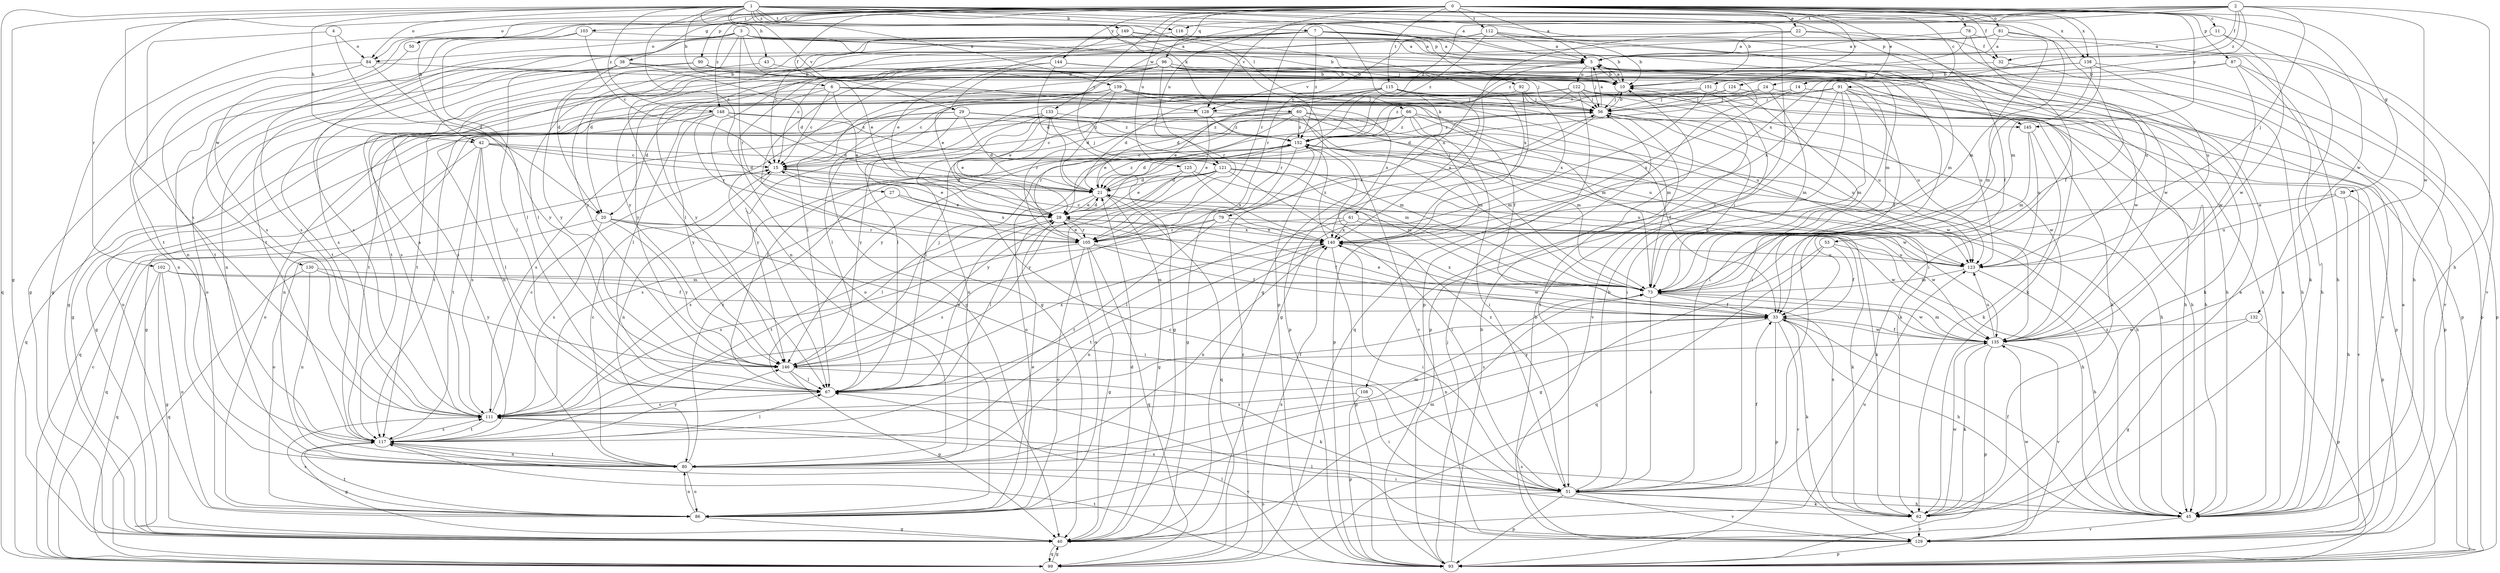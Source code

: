 strict digraph  {
0;
1;
2;
3;
4;
5;
6;
7;
10;
11;
14;
15;
20;
21;
22;
24;
27;
28;
29;
32;
33;
38;
39;
40;
42;
43;
45;
50;
51;
53;
56;
60;
61;
62;
66;
67;
73;
78;
79;
80;
81;
84;
86;
87;
90;
91;
92;
93;
96;
99;
102;
103;
105;
108;
111;
112;
115;
116;
117;
121;
122;
123;
124;
125;
128;
129;
130;
132;
133;
135;
138;
139;
140;
144;
145;
146;
148;
149;
151;
152;
0 -> 5  [label=a];
0 -> 11  [label=c];
0 -> 14  [label=c];
0 -> 22  [label=e];
0 -> 24  [label=e];
0 -> 29  [label=f];
0 -> 32  [label=f];
0 -> 38  [label=g];
0 -> 39  [label=g];
0 -> 42  [label=h];
0 -> 50  [label=i];
0 -> 73  [label=m];
0 -> 78  [label=n];
0 -> 81  [label=o];
0 -> 84  [label=o];
0 -> 87  [label=p];
0 -> 90  [label=p];
0 -> 96  [label=q];
0 -> 102  [label=r];
0 -> 103  [label=r];
0 -> 112  [label=t];
0 -> 115  [label=t];
0 -> 121  [label=u];
0 -> 124  [label=v];
0 -> 125  [label=v];
0 -> 128  [label=v];
0 -> 130  [label=w];
0 -> 132  [label=w];
0 -> 138  [label=x];
0 -> 144  [label=y];
0 -> 145  [label=y];
0 -> 148  [label=z];
1 -> 5  [label=a];
1 -> 6  [label=b];
1 -> 7  [label=b];
1 -> 10  [label=b];
1 -> 27  [label=e];
1 -> 40  [label=g];
1 -> 42  [label=h];
1 -> 43  [label=h];
1 -> 60  [label=k];
1 -> 61  [label=k];
1 -> 66  [label=l];
1 -> 73  [label=m];
1 -> 84  [label=o];
1 -> 91  [label=p];
1 -> 92  [label=p];
1 -> 99  [label=q];
1 -> 108  [label=s];
1 -> 111  [label=s];
1 -> 116  [label=t];
1 -> 128  [label=v];
1 -> 138  [label=x];
1 -> 139  [label=x];
1 -> 148  [label=z];
1 -> 149  [label=z];
2 -> 32  [label=f];
2 -> 45  [label=h];
2 -> 53  [label=j];
2 -> 105  [label=r];
2 -> 116  [label=t];
2 -> 121  [label=u];
2 -> 133  [label=w];
2 -> 135  [label=w];
2 -> 140  [label=x];
2 -> 151  [label=z];
2 -> 152  [label=z];
3 -> 10  [label=b];
3 -> 20  [label=d];
3 -> 28  [label=e];
3 -> 40  [label=g];
3 -> 45  [label=h];
3 -> 56  [label=j];
3 -> 73  [label=m];
3 -> 84  [label=o];
3 -> 93  [label=p];
3 -> 105  [label=r];
3 -> 117  [label=t];
4 -> 20  [label=d];
4 -> 84  [label=o];
4 -> 117  [label=t];
5 -> 10  [label=b];
5 -> 51  [label=i];
5 -> 56  [label=j];
5 -> 62  [label=k];
5 -> 67  [label=l];
5 -> 79  [label=n];
5 -> 117  [label=t];
5 -> 122  [label=u];
5 -> 128  [label=v];
6 -> 15  [label=c];
6 -> 20  [label=d];
6 -> 28  [label=e];
6 -> 56  [label=j];
6 -> 73  [label=m];
6 -> 111  [label=s];
6 -> 145  [label=y];
7 -> 5  [label=a];
7 -> 10  [label=b];
7 -> 15  [label=c];
7 -> 20  [label=d];
7 -> 32  [label=f];
7 -> 80  [label=n];
7 -> 135  [label=w];
7 -> 145  [label=y];
7 -> 146  [label=y];
7 -> 152  [label=z];
10 -> 5  [label=a];
10 -> 56  [label=j];
11 -> 5  [label=a];
11 -> 62  [label=k];
11 -> 135  [label=w];
14 -> 128  [label=v];
14 -> 129  [label=v];
14 -> 140  [label=x];
15 -> 21  [label=d];
15 -> 28  [label=e];
15 -> 56  [label=j];
15 -> 80  [label=n];
20 -> 45  [label=h];
20 -> 51  [label=i];
20 -> 99  [label=q];
20 -> 105  [label=r];
20 -> 111  [label=s];
20 -> 146  [label=y];
21 -> 28  [label=e];
21 -> 40  [label=g];
21 -> 56  [label=j];
21 -> 62  [label=k];
21 -> 67  [label=l];
21 -> 99  [label=q];
21 -> 152  [label=z];
22 -> 5  [label=a];
22 -> 33  [label=f];
22 -> 40  [label=g];
22 -> 123  [label=u];
22 -> 146  [label=y];
24 -> 21  [label=d];
24 -> 45  [label=h];
24 -> 56  [label=j];
24 -> 67  [label=l];
24 -> 73  [label=m];
27 -> 28  [label=e];
27 -> 111  [label=s];
27 -> 140  [label=x];
28 -> 21  [label=d];
28 -> 33  [label=f];
28 -> 67  [label=l];
28 -> 105  [label=r];
28 -> 117  [label=t];
28 -> 140  [label=x];
29 -> 21  [label=d];
29 -> 73  [label=m];
29 -> 80  [label=n];
29 -> 86  [label=o];
29 -> 123  [label=u];
29 -> 146  [label=y];
29 -> 152  [label=z];
32 -> 67  [label=l];
32 -> 129  [label=v];
33 -> 28  [label=e];
33 -> 45  [label=h];
33 -> 62  [label=k];
33 -> 80  [label=n];
33 -> 93  [label=p];
33 -> 111  [label=s];
33 -> 129  [label=v];
33 -> 135  [label=w];
38 -> 10  [label=b];
38 -> 21  [label=d];
38 -> 45  [label=h];
38 -> 67  [label=l];
38 -> 80  [label=n];
38 -> 86  [label=o];
38 -> 146  [label=y];
39 -> 28  [label=e];
39 -> 45  [label=h];
39 -> 93  [label=p];
39 -> 123  [label=u];
40 -> 21  [label=d];
40 -> 99  [label=q];
40 -> 123  [label=u];
42 -> 15  [label=c];
42 -> 21  [label=d];
42 -> 67  [label=l];
42 -> 73  [label=m];
42 -> 99  [label=q];
42 -> 111  [label=s];
42 -> 117  [label=t];
43 -> 10  [label=b];
43 -> 111  [label=s];
45 -> 5  [label=a];
45 -> 33  [label=f];
45 -> 111  [label=s];
45 -> 129  [label=v];
45 -> 152  [label=z];
50 -> 111  [label=s];
51 -> 10  [label=b];
51 -> 15  [label=c];
51 -> 33  [label=f];
51 -> 45  [label=h];
51 -> 62  [label=k];
51 -> 86  [label=o];
51 -> 93  [label=p];
51 -> 111  [label=s];
51 -> 129  [label=v];
51 -> 152  [label=z];
53 -> 33  [label=f];
53 -> 40  [label=g];
53 -> 99  [label=q];
53 -> 123  [label=u];
56 -> 5  [label=a];
56 -> 10  [label=b];
56 -> 51  [label=i];
56 -> 105  [label=r];
56 -> 123  [label=u];
56 -> 135  [label=w];
56 -> 152  [label=z];
60 -> 15  [label=c];
60 -> 28  [label=e];
60 -> 40  [label=g];
60 -> 62  [label=k];
60 -> 73  [label=m];
60 -> 105  [label=r];
60 -> 129  [label=v];
60 -> 135  [label=w];
60 -> 152  [label=z];
61 -> 62  [label=k];
61 -> 67  [label=l];
61 -> 86  [label=o];
61 -> 135  [label=w];
61 -> 140  [label=x];
62 -> 5  [label=a];
62 -> 129  [label=v];
62 -> 135  [label=w];
62 -> 140  [label=x];
66 -> 33  [label=f];
66 -> 40  [label=g];
66 -> 45  [label=h];
66 -> 51  [label=i];
66 -> 67  [label=l];
66 -> 93  [label=p];
66 -> 146  [label=y];
66 -> 152  [label=z];
67 -> 28  [label=e];
67 -> 33  [label=f];
67 -> 111  [label=s];
73 -> 33  [label=f];
73 -> 51  [label=i];
73 -> 56  [label=j];
73 -> 135  [label=w];
73 -> 140  [label=x];
78 -> 5  [label=a];
78 -> 45  [label=h];
78 -> 51  [label=i];
78 -> 152  [label=z];
79 -> 105  [label=r];
79 -> 111  [label=s];
79 -> 117  [label=t];
79 -> 135  [label=w];
79 -> 140  [label=x];
80 -> 15  [label=c];
80 -> 51  [label=i];
80 -> 73  [label=m];
80 -> 86  [label=o];
80 -> 117  [label=t];
80 -> 140  [label=x];
80 -> 152  [label=z];
81 -> 5  [label=a];
81 -> 33  [label=f];
81 -> 51  [label=i];
81 -> 80  [label=n];
81 -> 111  [label=s];
81 -> 129  [label=v];
84 -> 10  [label=b];
84 -> 80  [label=n];
84 -> 117  [label=t];
84 -> 146  [label=y];
86 -> 28  [label=e];
86 -> 40  [label=g];
86 -> 73  [label=m];
86 -> 80  [label=n];
86 -> 111  [label=s];
86 -> 117  [label=t];
87 -> 10  [label=b];
87 -> 45  [label=h];
87 -> 93  [label=p];
87 -> 135  [label=w];
87 -> 140  [label=x];
90 -> 10  [label=b];
90 -> 40  [label=g];
90 -> 62  [label=k];
90 -> 117  [label=t];
91 -> 33  [label=f];
91 -> 45  [label=h];
91 -> 51  [label=i];
91 -> 56  [label=j];
91 -> 67  [label=l];
91 -> 93  [label=p];
91 -> 105  [label=r];
91 -> 123  [label=u];
91 -> 129  [label=v];
92 -> 56  [label=j];
92 -> 93  [label=p];
92 -> 117  [label=t];
92 -> 140  [label=x];
93 -> 10  [label=b];
93 -> 56  [label=j];
93 -> 67  [label=l];
93 -> 117  [label=t];
96 -> 10  [label=b];
96 -> 15  [label=c];
96 -> 40  [label=g];
96 -> 45  [label=h];
96 -> 51  [label=i];
96 -> 86  [label=o];
96 -> 93  [label=p];
96 -> 105  [label=r];
96 -> 117  [label=t];
96 -> 135  [label=w];
96 -> 146  [label=y];
99 -> 15  [label=c];
99 -> 40  [label=g];
99 -> 140  [label=x];
99 -> 152  [label=z];
102 -> 33  [label=f];
102 -> 40  [label=g];
102 -> 73  [label=m];
102 -> 86  [label=o];
102 -> 99  [label=q];
103 -> 5  [label=a];
103 -> 15  [label=c];
103 -> 67  [label=l];
103 -> 111  [label=s];
105 -> 28  [label=e];
105 -> 33  [label=f];
105 -> 40  [label=g];
105 -> 86  [label=o];
105 -> 99  [label=q];
105 -> 111  [label=s];
105 -> 135  [label=w];
108 -> 51  [label=i];
108 -> 93  [label=p];
108 -> 111  [label=s];
111 -> 5  [label=a];
111 -> 15  [label=c];
111 -> 117  [label=t];
112 -> 5  [label=a];
112 -> 10  [label=b];
112 -> 67  [label=l];
112 -> 73  [label=m];
112 -> 105  [label=r];
112 -> 123  [label=u];
112 -> 152  [label=z];
115 -> 15  [label=c];
115 -> 21  [label=d];
115 -> 28  [label=e];
115 -> 56  [label=j];
115 -> 93  [label=p];
115 -> 105  [label=r];
115 -> 123  [label=u];
115 -> 140  [label=x];
116 -> 5  [label=a];
116 -> 67  [label=l];
117 -> 40  [label=g];
117 -> 67  [label=l];
117 -> 80  [label=n];
117 -> 111  [label=s];
117 -> 129  [label=v];
117 -> 146  [label=y];
121 -> 21  [label=d];
121 -> 51  [label=i];
121 -> 86  [label=o];
121 -> 111  [label=s];
121 -> 123  [label=u];
121 -> 129  [label=v];
121 -> 146  [label=y];
122 -> 21  [label=d];
122 -> 45  [label=h];
122 -> 56  [label=j];
122 -> 62  [label=k];
122 -> 80  [label=n];
122 -> 99  [label=q];
122 -> 123  [label=u];
122 -> 152  [label=z];
123 -> 21  [label=d];
123 -> 45  [label=h];
123 -> 73  [label=m];
124 -> 15  [label=c];
124 -> 56  [label=j];
124 -> 93  [label=p];
125 -> 21  [label=d];
125 -> 28  [label=e];
125 -> 73  [label=m];
125 -> 140  [label=x];
125 -> 146  [label=y];
128 -> 28  [label=e];
128 -> 67  [label=l];
128 -> 73  [label=m];
128 -> 152  [label=z];
129 -> 5  [label=a];
129 -> 10  [label=b];
129 -> 67  [label=l];
129 -> 93  [label=p];
129 -> 135  [label=w];
130 -> 73  [label=m];
130 -> 80  [label=n];
130 -> 99  [label=q];
130 -> 146  [label=y];
132 -> 40  [label=g];
132 -> 93  [label=p];
132 -> 135  [label=w];
133 -> 28  [label=e];
133 -> 40  [label=g];
133 -> 80  [label=n];
133 -> 111  [label=s];
133 -> 146  [label=y];
133 -> 152  [label=z];
135 -> 33  [label=f];
135 -> 62  [label=k];
135 -> 73  [label=m];
135 -> 93  [label=p];
135 -> 123  [label=u];
135 -> 129  [label=v];
135 -> 146  [label=y];
138 -> 10  [label=b];
138 -> 40  [label=g];
138 -> 45  [label=h];
138 -> 73  [label=m];
138 -> 93  [label=p];
139 -> 21  [label=d];
139 -> 28  [label=e];
139 -> 33  [label=f];
139 -> 40  [label=g];
139 -> 56  [label=j];
139 -> 73  [label=m];
139 -> 86  [label=o];
139 -> 117  [label=t];
139 -> 123  [label=u];
139 -> 140  [label=x];
140 -> 15  [label=c];
140 -> 51  [label=i];
140 -> 80  [label=n];
140 -> 93  [label=p];
140 -> 117  [label=t];
140 -> 123  [label=u];
140 -> 152  [label=z];
144 -> 10  [label=b];
144 -> 21  [label=d];
144 -> 28  [label=e];
144 -> 56  [label=j];
144 -> 146  [label=y];
145 -> 62  [label=k];
145 -> 73  [label=m];
145 -> 123  [label=u];
146 -> 40  [label=g];
146 -> 56  [label=j];
146 -> 62  [label=k];
146 -> 67  [label=l];
146 -> 140  [label=x];
148 -> 21  [label=d];
148 -> 73  [label=m];
148 -> 99  [label=q];
148 -> 105  [label=r];
148 -> 117  [label=t];
148 -> 146  [label=y];
148 -> 152  [label=z];
149 -> 5  [label=a];
149 -> 28  [label=e];
149 -> 40  [label=g];
149 -> 93  [label=p];
149 -> 140  [label=x];
151 -> 40  [label=g];
151 -> 56  [label=j];
151 -> 67  [label=l];
151 -> 73  [label=m];
152 -> 15  [label=c];
152 -> 21  [label=d];
152 -> 40  [label=g];
152 -> 45  [label=h];
152 -> 86  [label=o];
152 -> 135  [label=w];
}
